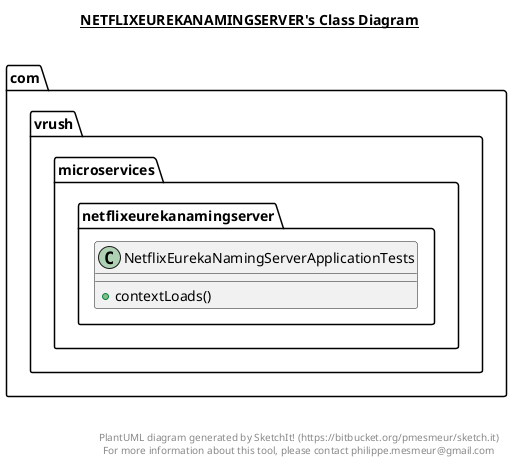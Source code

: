@startuml

title __NETFLIXEUREKANAMINGSERVER's Class Diagram__\n

  namespace com.vrush.microservices.netflixeurekanamingserver {
    class com.vrush.microservices.netflixeurekanamingserver.NetflixEurekaNamingServerApplicationTests {
        + contextLoads()
    }
  }
  



right footer


PlantUML diagram generated by SketchIt! (https://bitbucket.org/pmesmeur/sketch.it)
For more information about this tool, please contact philippe.mesmeur@gmail.com
endfooter

@enduml
